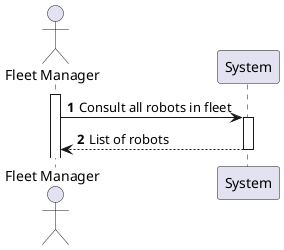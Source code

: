 @startuml

autonumber
actor "Fleet Manager" as FM

activate FM
FM -> System: Consult all robots in fleet
activate System
System --> FM: List of robots
deactivate System


@enduml


@enduml
